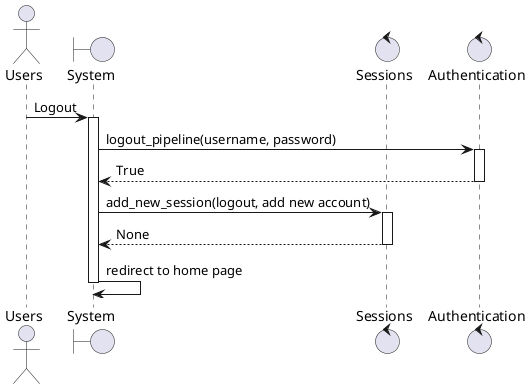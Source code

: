 @startuml login
actor Users
boundary "System" as system
control "Sessions" as sessions
control "Authentication" as auth
Users -> system: Logout
activate system
system -> auth: logout_pipeline(username, password)
activate auth
auth --> system: True
deactivate auth
system -> sessions: add_new_session(logout, add new account)
activate sessions
sessions --> system: None
deactivate sessions
system -> system: redirect to home page
deactivate system
@enduml